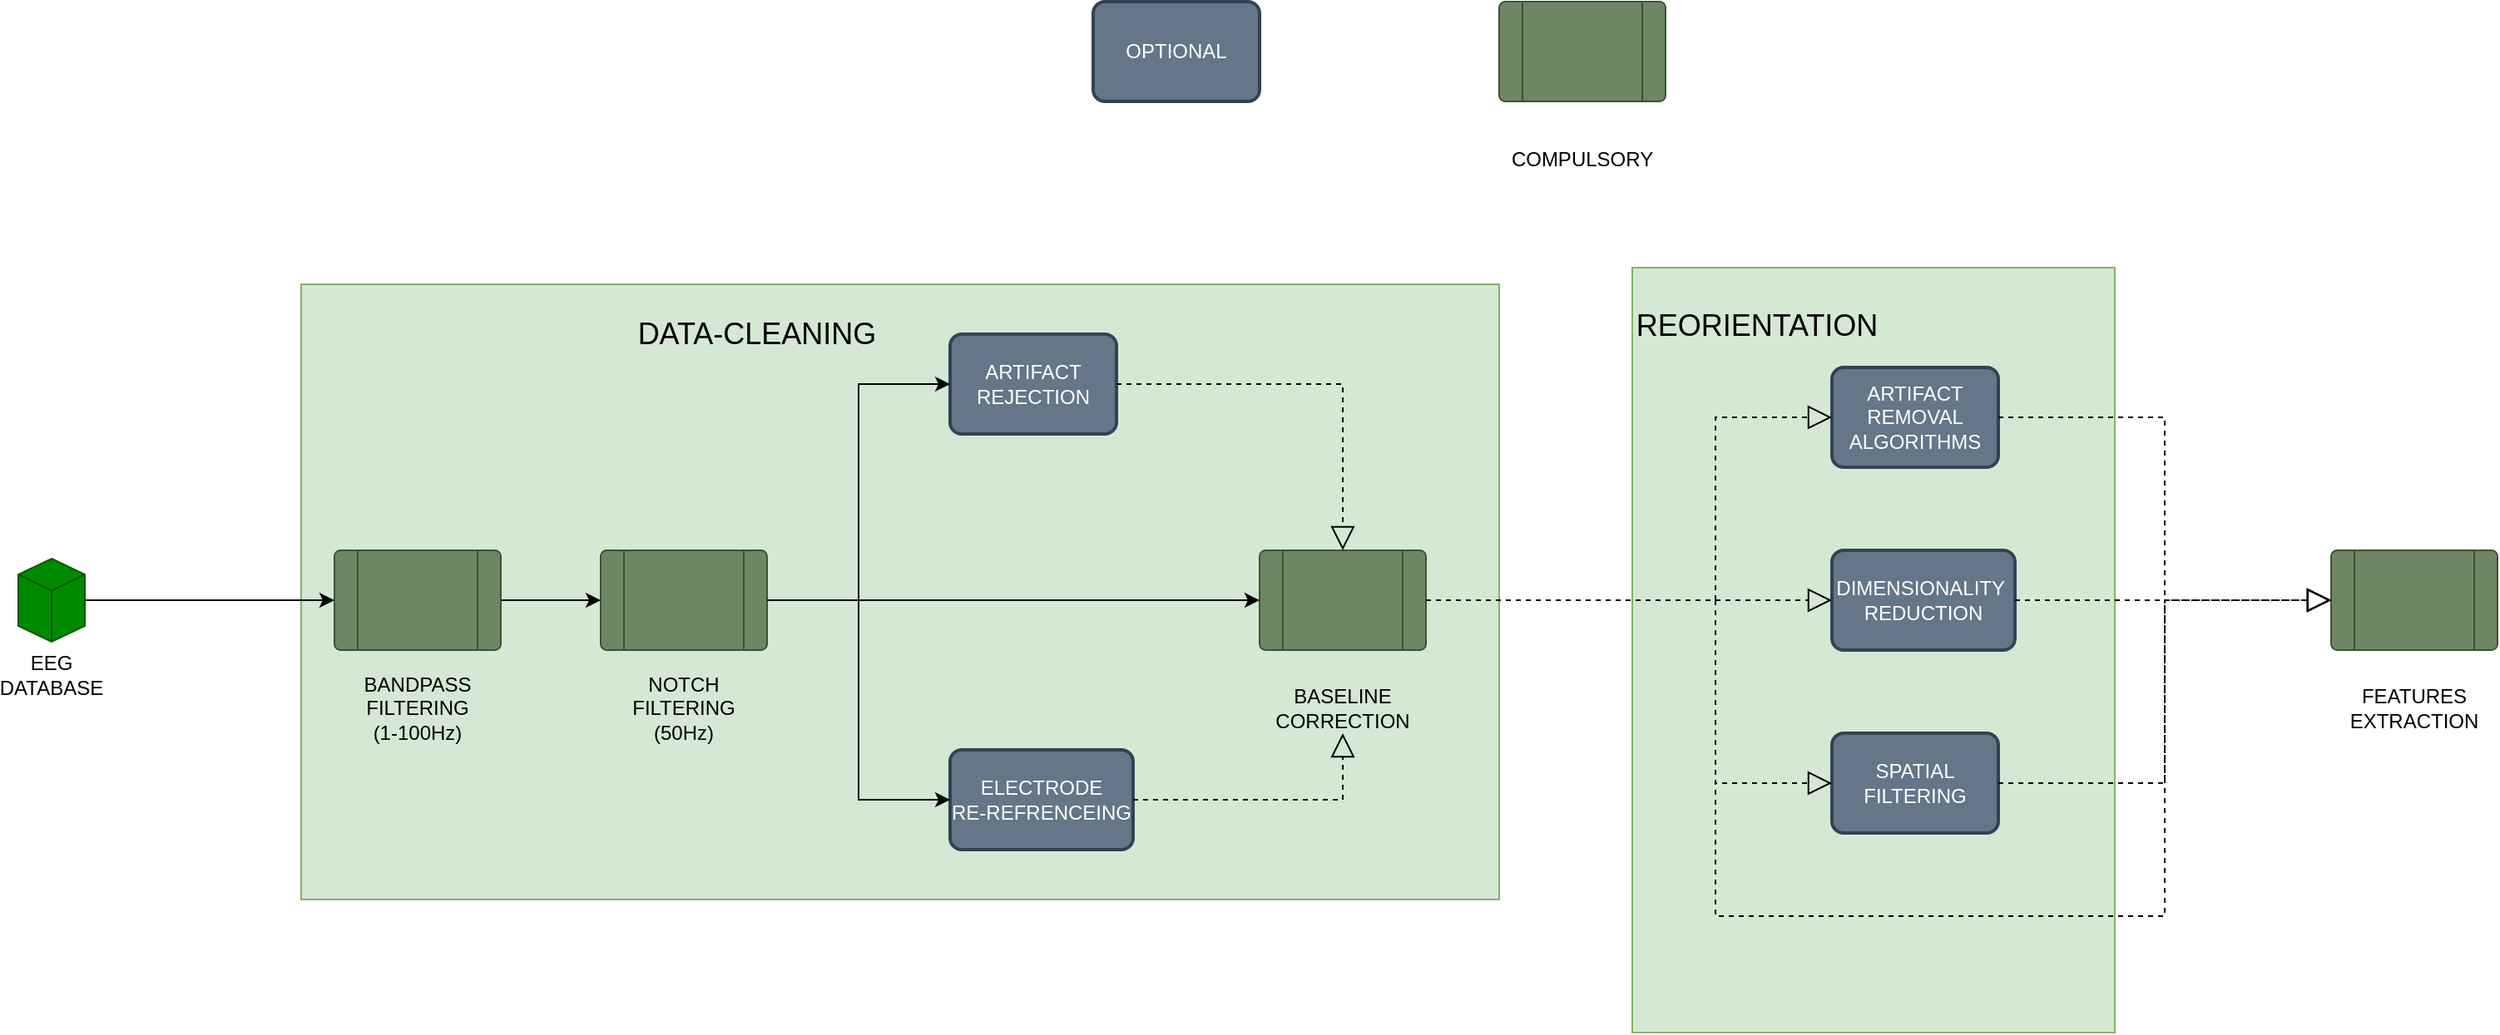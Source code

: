 <mxfile version="21.6.5" type="device">
  <diagram name="Page-1" id="1NSe-mPvu1SZfAQOgzcg">
    <mxGraphModel dx="2261" dy="2040" grid="1" gridSize="10" guides="1" tooltips="1" connect="1" arrows="1" fold="1" page="1" pageScale="1" pageWidth="827" pageHeight="1169" math="0" shadow="0">
      <root>
        <mxCell id="0" />
        <mxCell id="1" parent="0" />
        <mxCell id="3nqsfgD9J1mF5uHj9PaI-39" value="" style="rounded=0;whiteSpace=wrap;html=1;fillColor=#d5e8d4;strokeColor=#82b366;" parent="1" vertex="1">
          <mxGeometry x="850" y="50" width="290" height="460" as="geometry" />
        </mxCell>
        <mxCell id="3nqsfgD9J1mF5uHj9PaI-32" value="" style="rounded=0;whiteSpace=wrap;html=1;fillColor=#d5e8d4;strokeColor=#82b366;" parent="1" vertex="1">
          <mxGeometry x="50" y="60" width="720" height="370" as="geometry" />
        </mxCell>
        <mxCell id="_Xj1q1zYYLWBeatJWvGP-11" style="edgeStyle=orthogonalEdgeStyle;rounded=0;orthogonalLoop=1;jettySize=auto;html=1;exitX=1;exitY=0.5;exitDx=0;exitDy=0;exitPerimeter=0;entryX=0;entryY=0.5;entryDx=0;entryDy=0;" edge="1" parent="1" source="3nqsfgD9J1mF5uHj9PaI-3" target="3nqsfgD9J1mF5uHj9PaI-8">
          <mxGeometry relative="1" as="geometry" />
        </mxCell>
        <mxCell id="3nqsfgD9J1mF5uHj9PaI-3" value="" style="html=1;shape=mxgraph.basic.isocube;isoAngle=15;fillColor=#008a00;strokeColor=#005700;fontColor=#ffffff;" parent="1" vertex="1">
          <mxGeometry x="-120" y="225" width="40" height="50" as="geometry" />
        </mxCell>
        <mxCell id="3nqsfgD9J1mF5uHj9PaI-4" value="EEG DATABASE" style="text;html=1;strokeColor=none;fillColor=none;align=center;verticalAlign=middle;whiteSpace=wrap;rounded=0;" parent="1" vertex="1">
          <mxGeometry x="-130" y="280" width="60" height="30" as="geometry" />
        </mxCell>
        <mxCell id="3nqsfgD9J1mF5uHj9PaI-12" value="" style="group" parent="1" vertex="1" connectable="0">
          <mxGeometry x="70" y="220" width="100" height="110" as="geometry" />
        </mxCell>
        <mxCell id="_Xj1q1zYYLWBeatJWvGP-5" style="edgeStyle=orthogonalEdgeStyle;rounded=0;orthogonalLoop=1;jettySize=auto;html=1;exitX=1;exitY=0.5;exitDx=0;exitDy=0;" edge="1" parent="3nqsfgD9J1mF5uHj9PaI-12" source="3nqsfgD9J1mF5uHj9PaI-8">
          <mxGeometry relative="1" as="geometry">
            <mxPoint x="160" y="30" as="targetPoint" />
          </mxGeometry>
        </mxCell>
        <mxCell id="3nqsfgD9J1mF5uHj9PaI-8" value="" style="verticalLabelPosition=bottom;verticalAlign=top;html=1;shape=process;whiteSpace=wrap;rounded=1;size=0.14;arcSize=6;fillColor=#6d8764;fontColor=#ffffff;strokeColor=#3A5431;" parent="3nqsfgD9J1mF5uHj9PaI-12" vertex="1">
          <mxGeometry width="100" height="60" as="geometry" />
        </mxCell>
        <mxCell id="3nqsfgD9J1mF5uHj9PaI-11" value="BANDPASS&lt;br&gt;FILTERING&lt;br&gt;(1-100Hz)" style="text;html=1;strokeColor=none;fillColor=none;align=center;verticalAlign=middle;whiteSpace=wrap;rounded=0;" parent="3nqsfgD9J1mF5uHj9PaI-12" vertex="1">
          <mxGeometry x="20" y="80" width="60" height="30" as="geometry" />
        </mxCell>
        <mxCell id="3nqsfgD9J1mF5uHj9PaI-15" value="ARTIFACT&lt;br&gt;REJECTION" style="rounded=1;whiteSpace=wrap;html=1;absoluteArcSize=1;arcSize=14;strokeWidth=2;fillColor=#647687;strokeColor=#314354;fontColor=#ffffff;" parent="1" vertex="1">
          <mxGeometry x="440" y="90" width="100" height="60" as="geometry" />
        </mxCell>
        <mxCell id="3nqsfgD9J1mF5uHj9PaI-16" value="ELECTRODE&lt;br&gt;RE-REFRENCEING" style="rounded=1;whiteSpace=wrap;html=1;absoluteArcSize=1;arcSize=14;strokeWidth=2;fillColor=#647687;strokeColor=#314354;fontColor=#ffffff;" parent="1" vertex="1">
          <mxGeometry x="440" y="340" width="110" height="60" as="geometry" />
        </mxCell>
        <mxCell id="3nqsfgD9J1mF5uHj9PaI-23" value="" style="group" parent="1" vertex="1" connectable="0">
          <mxGeometry x="626" y="220" width="100" height="110" as="geometry" />
        </mxCell>
        <mxCell id="3nqsfgD9J1mF5uHj9PaI-24" value="" style="verticalLabelPosition=bottom;verticalAlign=top;html=1;shape=process;whiteSpace=wrap;rounded=1;size=0.14;arcSize=6;fillColor=#6d8764;fontColor=#ffffff;strokeColor=#3A5431;" parent="3nqsfgD9J1mF5uHj9PaI-23" vertex="1">
          <mxGeometry width="100" height="60" as="geometry" />
        </mxCell>
        <mxCell id="3nqsfgD9J1mF5uHj9PaI-25" value="BASELINE&lt;br&gt;CORRECTION" style="text;html=1;strokeColor=none;fillColor=none;align=center;verticalAlign=middle;whiteSpace=wrap;rounded=0;" parent="3nqsfgD9J1mF5uHj9PaI-23" vertex="1">
          <mxGeometry x="20" y="80" width="60" height="30" as="geometry" />
        </mxCell>
        <mxCell id="3nqsfgD9J1mF5uHj9PaI-27" value="" style="endArrow=block;dashed=1;endFill=0;endSize=12;html=1;rounded=0;exitX=1;exitY=0.5;exitDx=0;exitDy=0;entryX=0.5;entryY=0;entryDx=0;entryDy=0;" parent="1" source="3nqsfgD9J1mF5uHj9PaI-15" target="3nqsfgD9J1mF5uHj9PaI-24" edge="1">
          <mxGeometry width="160" relative="1" as="geometry">
            <mxPoint x="340" y="360" as="sourcePoint" />
            <mxPoint x="500" y="360" as="targetPoint" />
            <Array as="points">
              <mxPoint x="676" y="120" />
            </Array>
          </mxGeometry>
        </mxCell>
        <mxCell id="3nqsfgD9J1mF5uHj9PaI-28" value="" style="endArrow=block;dashed=1;endFill=0;endSize=12;html=1;rounded=0;exitX=1;exitY=0.5;exitDx=0;exitDy=0;entryX=0.5;entryY=1;entryDx=0;entryDy=0;" parent="1" source="3nqsfgD9J1mF5uHj9PaI-16" target="3nqsfgD9J1mF5uHj9PaI-25" edge="1">
          <mxGeometry width="160" relative="1" as="geometry">
            <mxPoint x="340" y="360" as="sourcePoint" />
            <mxPoint x="500" y="360" as="targetPoint" />
            <Array as="points">
              <mxPoint x="676" y="370" />
            </Array>
          </mxGeometry>
        </mxCell>
        <mxCell id="3nqsfgD9J1mF5uHj9PaI-30" value="&lt;font style=&quot;font-size: 18px;&quot;&gt;DATA-CLEANING&lt;/font&gt;" style="text;html=1;strokeColor=none;fillColor=none;align=center;verticalAlign=middle;whiteSpace=wrap;rounded=0;" parent="1" vertex="1">
          <mxGeometry x="234" y="70" width="180" height="40" as="geometry" />
        </mxCell>
        <mxCell id="3nqsfgD9J1mF5uHj9PaI-33" value="ARTIFACT&lt;br&gt;REMOVAL ALGORITHMS" style="rounded=1;whiteSpace=wrap;html=1;absoluteArcSize=1;arcSize=14;strokeWidth=2;fillColor=#647687;strokeColor=#314354;fontColor=#ffffff;" parent="1" vertex="1">
          <mxGeometry x="970" y="110" width="100" height="60" as="geometry" />
        </mxCell>
        <mxCell id="3nqsfgD9J1mF5uHj9PaI-34" value="DIMENSIONALITY&amp;nbsp;&lt;br&gt;REDUCTION" style="rounded=1;whiteSpace=wrap;html=1;absoluteArcSize=1;arcSize=14;strokeWidth=2;fillColor=#647687;strokeColor=#314354;fontColor=#ffffff;" parent="1" vertex="1">
          <mxGeometry x="970" y="220" width="110" height="60" as="geometry" />
        </mxCell>
        <mxCell id="3nqsfgD9J1mF5uHj9PaI-35" value="SPATIAL&lt;br&gt;FILTERING" style="rounded=1;whiteSpace=wrap;html=1;absoluteArcSize=1;arcSize=14;strokeWidth=2;fillColor=#647687;strokeColor=#314354;fontColor=#ffffff;" parent="1" vertex="1">
          <mxGeometry x="970" y="330" width="100" height="60" as="geometry" />
        </mxCell>
        <mxCell id="3nqsfgD9J1mF5uHj9PaI-36" value="" style="endArrow=block;dashed=1;endFill=0;endSize=12;html=1;rounded=0;exitX=1;exitY=0.5;exitDx=0;exitDy=0;entryX=0;entryY=0.5;entryDx=0;entryDy=0;" parent="1" source="3nqsfgD9J1mF5uHj9PaI-24" target="3nqsfgD9J1mF5uHj9PaI-34" edge="1">
          <mxGeometry width="160" relative="1" as="geometry">
            <mxPoint x="730" y="260" as="sourcePoint" />
            <mxPoint x="810" y="330" as="targetPoint" />
          </mxGeometry>
        </mxCell>
        <mxCell id="3nqsfgD9J1mF5uHj9PaI-37" value="" style="endArrow=block;dashed=1;endFill=0;endSize=12;html=1;rounded=0;entryX=0;entryY=0.5;entryDx=0;entryDy=0;exitX=1;exitY=0.5;exitDx=0;exitDy=0;" parent="1" source="3nqsfgD9J1mF5uHj9PaI-24" target="3nqsfgD9J1mF5uHj9PaI-33" edge="1">
          <mxGeometry width="160" relative="1" as="geometry">
            <mxPoint x="650" y="330" as="sourcePoint" />
            <mxPoint x="810" y="330" as="targetPoint" />
            <Array as="points">
              <mxPoint x="900" y="250" />
              <mxPoint x="900" y="140" />
            </Array>
          </mxGeometry>
        </mxCell>
        <mxCell id="3nqsfgD9J1mF5uHj9PaI-38" value="" style="endArrow=block;dashed=1;endFill=0;endSize=12;html=1;rounded=0;entryX=0;entryY=0.5;entryDx=0;entryDy=0;exitX=1;exitY=0.5;exitDx=0;exitDy=0;" parent="1" source="3nqsfgD9J1mF5uHj9PaI-24" target="3nqsfgD9J1mF5uHj9PaI-35" edge="1">
          <mxGeometry width="160" relative="1" as="geometry">
            <mxPoint x="650" y="330" as="sourcePoint" />
            <mxPoint x="810" y="330" as="targetPoint" />
            <Array as="points">
              <mxPoint x="900" y="250" />
              <mxPoint x="900" y="360" />
            </Array>
          </mxGeometry>
        </mxCell>
        <mxCell id="3nqsfgD9J1mF5uHj9PaI-40" value="&lt;font style=&quot;font-size: 18px;&quot;&gt;REORIENTATION&lt;/font&gt;" style="text;html=1;strokeColor=none;fillColor=none;align=center;verticalAlign=middle;whiteSpace=wrap;rounded=0;" parent="1" vertex="1">
          <mxGeometry x="860" y="60" width="130" height="50" as="geometry" />
        </mxCell>
        <mxCell id="3nqsfgD9J1mF5uHj9PaI-42" value="" style="group" parent="1" vertex="1" connectable="0">
          <mxGeometry x="1270" y="220" width="100" height="110" as="geometry" />
        </mxCell>
        <mxCell id="3nqsfgD9J1mF5uHj9PaI-43" value="" style="verticalLabelPosition=bottom;verticalAlign=top;html=1;shape=process;whiteSpace=wrap;rounded=1;size=0.14;arcSize=6;fillColor=#6d8764;fontColor=#ffffff;strokeColor=#3A5431;" parent="3nqsfgD9J1mF5uHj9PaI-42" vertex="1">
          <mxGeometry width="100" height="60" as="geometry" />
        </mxCell>
        <mxCell id="3nqsfgD9J1mF5uHj9PaI-44" value="FEATURES&lt;br&gt;EXTRACTION" style="text;html=1;strokeColor=none;fillColor=none;align=center;verticalAlign=middle;whiteSpace=wrap;rounded=0;" parent="3nqsfgD9J1mF5uHj9PaI-42" vertex="1">
          <mxGeometry x="20" y="80" width="60" height="30" as="geometry" />
        </mxCell>
        <mxCell id="3nqsfgD9J1mF5uHj9PaI-45" value="" style="endArrow=block;dashed=1;endFill=0;endSize=12;html=1;rounded=0;exitX=1;exitY=0.5;exitDx=0;exitDy=0;entryX=0;entryY=0.5;entryDx=0;entryDy=0;" parent="1" source="3nqsfgD9J1mF5uHj9PaI-33" target="3nqsfgD9J1mF5uHj9PaI-43" edge="1">
          <mxGeometry width="160" relative="1" as="geometry">
            <mxPoint x="830" y="500" as="sourcePoint" />
            <mxPoint x="990" y="500" as="targetPoint" />
            <Array as="points">
              <mxPoint x="1170" y="140" />
              <mxPoint x="1170" y="250" />
            </Array>
          </mxGeometry>
        </mxCell>
        <mxCell id="3nqsfgD9J1mF5uHj9PaI-46" value="" style="endArrow=block;dashed=1;endFill=0;endSize=12;html=1;rounded=0;exitX=1;exitY=0.5;exitDx=0;exitDy=0;entryX=0;entryY=0.5;entryDx=0;entryDy=0;" parent="1" source="3nqsfgD9J1mF5uHj9PaI-34" target="3nqsfgD9J1mF5uHj9PaI-43" edge="1">
          <mxGeometry width="160" relative="1" as="geometry">
            <mxPoint x="830" y="500" as="sourcePoint" />
            <mxPoint x="990" y="500" as="targetPoint" />
          </mxGeometry>
        </mxCell>
        <mxCell id="3nqsfgD9J1mF5uHj9PaI-47" value="" style="endArrow=block;dashed=1;endFill=0;endSize=12;html=1;rounded=0;exitX=1;exitY=0.5;exitDx=0;exitDy=0;entryX=0;entryY=0.5;entryDx=0;entryDy=0;" parent="1" source="3nqsfgD9J1mF5uHj9PaI-35" target="3nqsfgD9J1mF5uHj9PaI-43" edge="1">
          <mxGeometry width="160" relative="1" as="geometry">
            <mxPoint x="830" y="500" as="sourcePoint" />
            <mxPoint x="1270" y="250" as="targetPoint" />
            <Array as="points">
              <mxPoint x="1170" y="360" />
              <mxPoint x="1170" y="250" />
            </Array>
          </mxGeometry>
        </mxCell>
        <mxCell id="3nqsfgD9J1mF5uHj9PaI-48" value="" style="group" parent="1" vertex="1" connectable="0">
          <mxGeometry x="770" y="-110" width="100" height="110" as="geometry" />
        </mxCell>
        <mxCell id="3nqsfgD9J1mF5uHj9PaI-49" value="" style="verticalLabelPosition=bottom;verticalAlign=top;html=1;shape=process;whiteSpace=wrap;rounded=1;size=0.14;arcSize=6;fillColor=#6d8764;fontColor=#ffffff;strokeColor=#3A5431;" parent="3nqsfgD9J1mF5uHj9PaI-48" vertex="1">
          <mxGeometry width="100" height="60" as="geometry" />
        </mxCell>
        <mxCell id="3nqsfgD9J1mF5uHj9PaI-50" value="COMPULSORY" style="text;html=1;strokeColor=none;fillColor=none;align=center;verticalAlign=middle;whiteSpace=wrap;rounded=0;" parent="3nqsfgD9J1mF5uHj9PaI-48" vertex="1">
          <mxGeometry x="20" y="80" width="60" height="30" as="geometry" />
        </mxCell>
        <mxCell id="3nqsfgD9J1mF5uHj9PaI-51" value="OPTIONAL" style="rounded=1;whiteSpace=wrap;html=1;absoluteArcSize=1;arcSize=14;strokeWidth=2;fillColor=#647687;strokeColor=#314354;fontColor=#ffffff;" parent="1" vertex="1">
          <mxGeometry x="526" y="-110" width="100" height="60" as="geometry" />
        </mxCell>
        <mxCell id="3nqsfgD9J1mF5uHj9PaI-52" value="" style="endArrow=block;dashed=1;endFill=0;endSize=12;html=1;rounded=0;exitX=1;exitY=0.5;exitDx=0;exitDy=0;entryX=0;entryY=0.5;entryDx=0;entryDy=0;" parent="1" source="3nqsfgD9J1mF5uHj9PaI-24" target="3nqsfgD9J1mF5uHj9PaI-43" edge="1">
          <mxGeometry width="160" relative="1" as="geometry">
            <mxPoint x="790" y="450" as="sourcePoint" />
            <mxPoint x="1210" y="450" as="targetPoint" />
            <Array as="points">
              <mxPoint x="900" y="250" />
              <mxPoint x="900" y="440" />
              <mxPoint x="1170" y="440" />
              <mxPoint x="1170" y="250" />
            </Array>
          </mxGeometry>
        </mxCell>
        <mxCell id="_Xj1q1zYYLWBeatJWvGP-1" value="" style="group" vertex="1" connectable="0" parent="1">
          <mxGeometry x="230" y="220" width="100" height="110" as="geometry" />
        </mxCell>
        <mxCell id="_Xj1q1zYYLWBeatJWvGP-2" value="" style="verticalLabelPosition=bottom;verticalAlign=top;html=1;shape=process;whiteSpace=wrap;rounded=1;size=0.14;arcSize=6;fillColor=#6d8764;fontColor=#ffffff;strokeColor=#3A5431;" vertex="1" parent="_Xj1q1zYYLWBeatJWvGP-1">
          <mxGeometry width="100" height="60" as="geometry" />
        </mxCell>
        <mxCell id="_Xj1q1zYYLWBeatJWvGP-3" value="NOTCH&lt;br&gt;FILTERING&lt;br&gt;(50Hz)" style="text;html=1;strokeColor=none;fillColor=none;align=center;verticalAlign=middle;whiteSpace=wrap;rounded=0;" vertex="1" parent="_Xj1q1zYYLWBeatJWvGP-1">
          <mxGeometry x="20" y="80" width="60" height="30" as="geometry" />
        </mxCell>
        <mxCell id="_Xj1q1zYYLWBeatJWvGP-6" style="edgeStyle=orthogonalEdgeStyle;rounded=0;orthogonalLoop=1;jettySize=auto;html=1;exitX=1;exitY=0.5;exitDx=0;exitDy=0;entryX=0;entryY=0.5;entryDx=0;entryDy=0;" edge="1" parent="1" source="_Xj1q1zYYLWBeatJWvGP-2" target="3nqsfgD9J1mF5uHj9PaI-24">
          <mxGeometry relative="1" as="geometry" />
        </mxCell>
        <mxCell id="_Xj1q1zYYLWBeatJWvGP-8" style="edgeStyle=orthogonalEdgeStyle;rounded=0;orthogonalLoop=1;jettySize=auto;html=1;exitX=1;exitY=0.5;exitDx=0;exitDy=0;entryX=0;entryY=0.5;entryDx=0;entryDy=0;" edge="1" parent="1" source="_Xj1q1zYYLWBeatJWvGP-2" target="3nqsfgD9J1mF5uHj9PaI-15">
          <mxGeometry relative="1" as="geometry" />
        </mxCell>
        <mxCell id="_Xj1q1zYYLWBeatJWvGP-9" style="edgeStyle=orthogonalEdgeStyle;rounded=0;orthogonalLoop=1;jettySize=auto;html=1;exitX=1;exitY=0.5;exitDx=0;exitDy=0;entryX=0;entryY=0.5;entryDx=0;entryDy=0;" edge="1" parent="1" source="_Xj1q1zYYLWBeatJWvGP-2" target="3nqsfgD9J1mF5uHj9PaI-16">
          <mxGeometry relative="1" as="geometry" />
        </mxCell>
      </root>
    </mxGraphModel>
  </diagram>
</mxfile>
